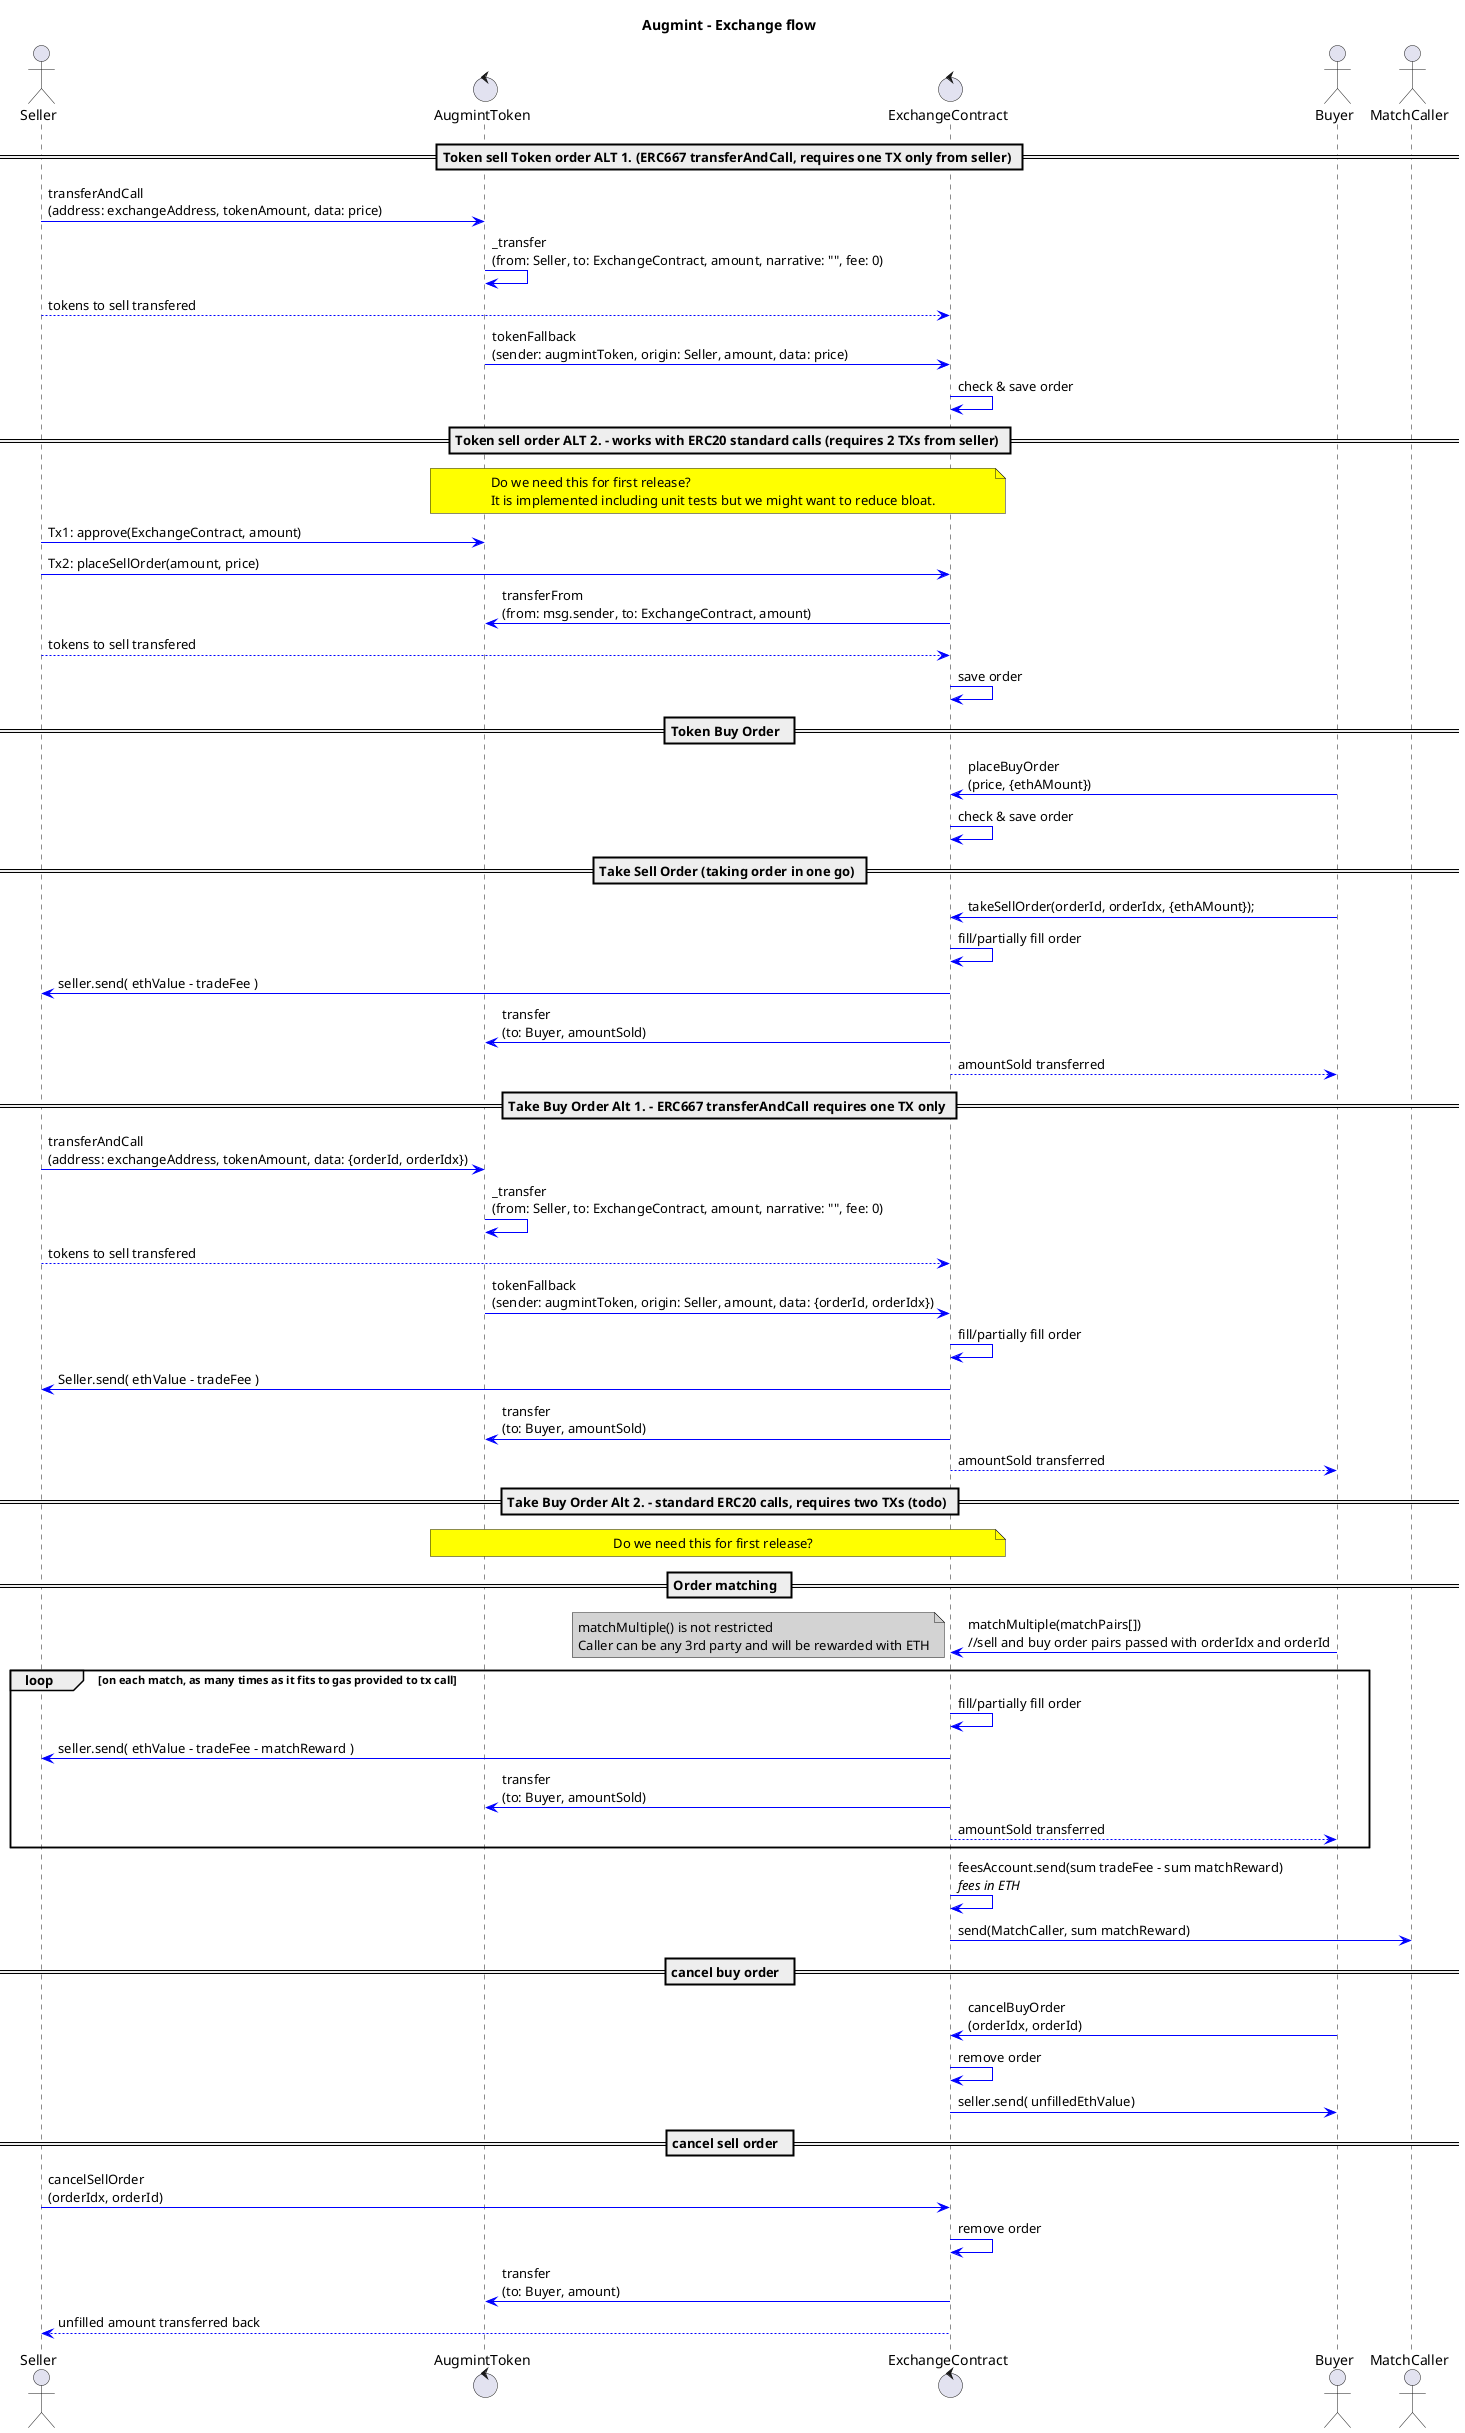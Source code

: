 @startuml
title **Augmint** - Exchange flow
skinparam ArrowColor #blue
skinparam noteBackgroundColor #lightgrey
actor Seller
control AugmintToken
control ExchangeContract
actor Buyer
actor MatchCaller

== Token sell Token order ALT 1. (ERC667 transferAndCall, requires one TX only from seller) ==
Seller -> AugmintToken : transferAndCall\n(address: exchangeAddress, tokenAmount, data: price)
AugmintToken -> AugmintToken : _transfer\n(from: Seller, to: ExchangeContract, amount, narrative: "", fee: 0)
Seller --> ExchangeContract : tokens to sell transfered
AugmintToken -> ExchangeContract : tokenFallback\n(sender: augmintToken, origin: Seller, amount, data: price)
ExchangeContract -> ExchangeContract : check & save order

== Token sell order ALT 2. - works with ERC20 standard calls (requires 2 TXs from seller) ==
note over AugmintToken, ExchangeContract #yellow
    Do we need this for first release?
    It is implemented including unit tests but we might want to reduce bloat.
end note
Seller -> AugmintToken : Tx1: approve(ExchangeContract, amount)
Seller -> ExchangeContract : Tx2: placeSellOrder(amount, price)
ExchangeContract -> AugmintToken : transferFrom\n(from: msg.sender, to: ExchangeContract, amount)
Seller --> ExchangeContract : tokens to sell transfered
ExchangeContract -> ExchangeContract : save order

== Token Buy Order  ==
Buyer -> ExchangeContract : placeBuyOrder\n(price, {ethAMount})
ExchangeContract -> ExchangeContract : check & save order

== Take Sell Order (taking order in one go) ==
Buyer -> ExchangeContract : takeSellOrder(orderId, orderIdx, {ethAMount});
ExchangeContract -> ExchangeContract : fill/partially fill order
ExchangeContract -> Seller : seller.send( ethValue - tradeFee )
ExchangeContract -> AugmintToken : transfer\n(to: Buyer, amountSold)
ExchangeContract --> Buyer : amountSold transferred

== Take Buy Order Alt 1. - ERC667 transferAndCall requires one TX only ==
Seller -> AugmintToken : transferAndCall\n(address: exchangeAddress, tokenAmount, data: {orderId, orderIdx})
AugmintToken -> AugmintToken : _transfer\n(from: Seller, to: ExchangeContract, amount, narrative: "", fee: 0)
Seller --> ExchangeContract : tokens to sell transfered
AugmintToken -> ExchangeContract : tokenFallback\n(sender: augmintToken, origin: Seller, amount, data: {orderId, orderIdx})
ExchangeContract -> ExchangeContract : fill/partially fill order
ExchangeContract -> Seller : Seller.send( ethValue - tradeFee )
ExchangeContract -> AugmintToken : transfer\n(to: Buyer, amountSold)
ExchangeContract --> Buyer : amountSold transferred

== Take Buy Order Alt 2. - standard ERC20 calls, requires two TXs (todo) ==
note over AugmintToken, ExchangeContract #yellow
    Do we need this for first release?
end note

== Order matching  ==
Buyer -> ExchangeContract : matchMultiple(matchPairs[])\n//sell and buy order pairs passed with orderIdx and orderId
note left
    matchMultiple() is not restricted
    Caller can be any 3rd party and will be rewarded with ETH
end note
loop on each match, as many times as it fits to gas provided to tx call
    ExchangeContract -> ExchangeContract : fill/partially fill order
    ExchangeContract -> Seller : seller.send( ethValue - tradeFee - matchReward )
    ExchangeContract -> AugmintToken : transfer\n(to: Buyer, amountSold)
    ExchangeContract --> Buyer : amountSold transferred
end
ExchangeContract -> ExchangeContract : feesAccount.send(sum tradeFee - sum matchReward)\n//fees in ETH//
ExchangeContract -> MatchCaller : send(MatchCaller, sum matchReward)

== cancel buy order  ==
Buyer -> ExchangeContract : cancelBuyOrder\n(orderIdx, orderId)
ExchangeContract -> ExchangeContract : remove order
ExchangeContract -> Buyer : seller.send( unfilledEthValue)

== cancel sell order  ==
Seller -> ExchangeContract : cancelSellOrder\n(orderIdx, orderId)
ExchangeContract -> ExchangeContract : remove order
ExchangeContract -> AugmintToken : transfer\n(to: Buyer, amount)
ExchangeContract --> Seller : unfilled amount transferred back

@enduml
